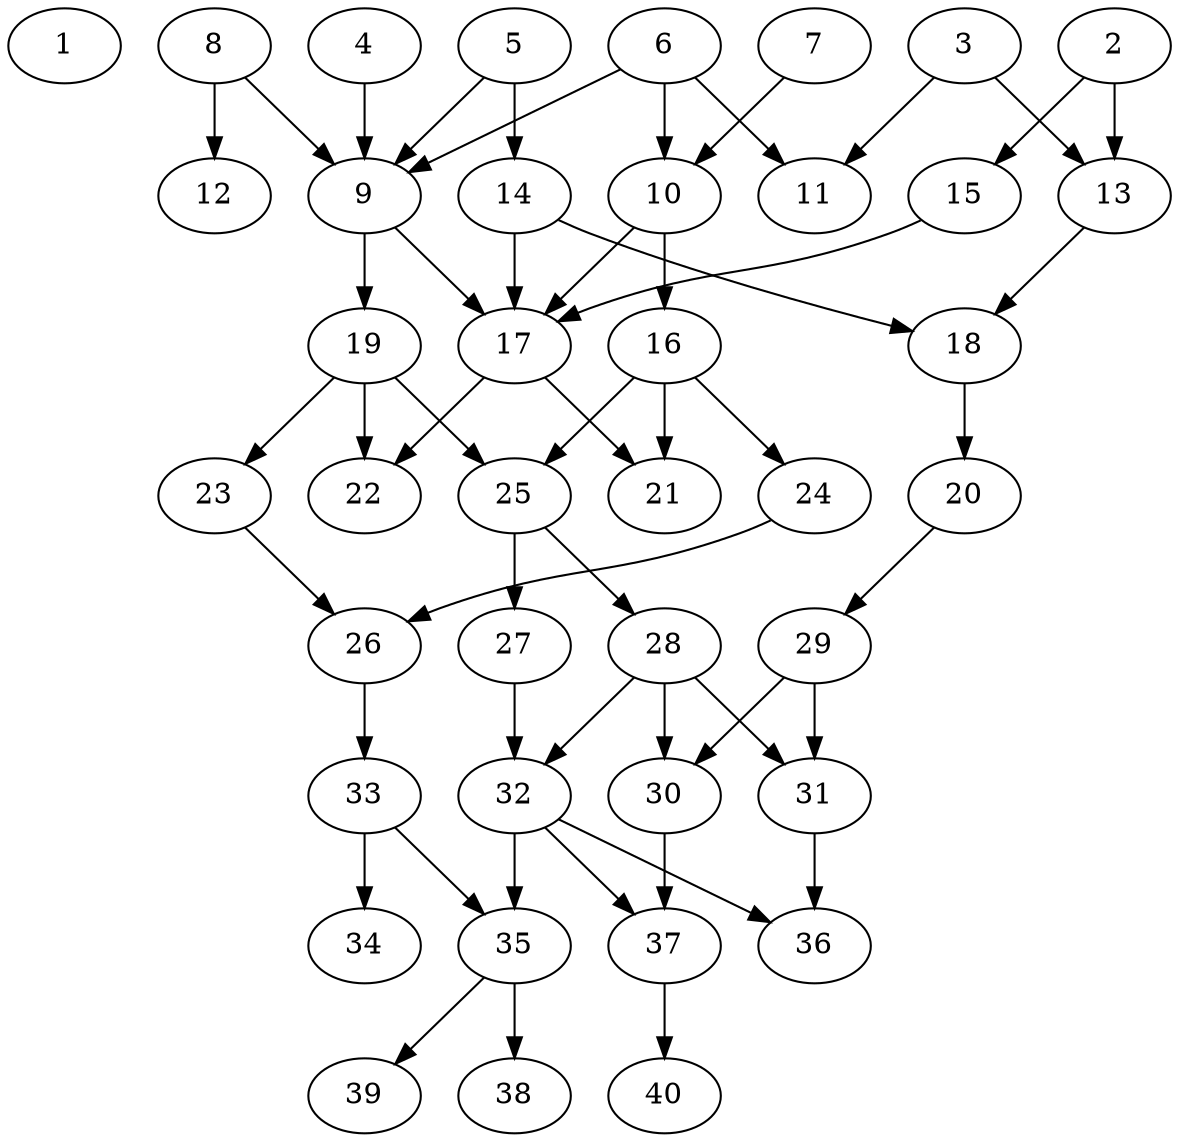 // DAG automatically generated by daggen at Thu Oct  3 14:06:50 2019
// ./daggen --dot -n 40 --ccr 0.5 --fat 0.5 --regular 0.5 --density 0.5 --mindata 5242880 --maxdata 52428800 
digraph G {
  1 [size="19728384", alpha="0.08", expect_size="9864192"] 
  2 [size="34912256", alpha="0.01", expect_size="17456128"] 
  2 -> 13 [size ="17456128"]
  2 -> 15 [size ="17456128"]
  3 [size="52740096", alpha="0.04", expect_size="26370048"] 
  3 -> 11 [size ="26370048"]
  3 -> 13 [size ="26370048"]
  4 [size="60200960", alpha="0.05", expect_size="30100480"] 
  4 -> 9 [size ="30100480"]
  5 [size="85403648", alpha="0.11", expect_size="42701824"] 
  5 -> 9 [size ="42701824"]
  5 -> 14 [size ="42701824"]
  6 [size="22980608", alpha="0.05", expect_size="11490304"] 
  6 -> 9 [size ="11490304"]
  6 -> 10 [size ="11490304"]
  6 -> 11 [size ="11490304"]
  7 [size="39378944", alpha="0.03", expect_size="19689472"] 
  7 -> 10 [size ="19689472"]
  8 [size="29487104", alpha="0.02", expect_size="14743552"] 
  8 -> 9 [size ="14743552"]
  8 -> 12 [size ="14743552"]
  9 [size="96319488", alpha="0.13", expect_size="48159744"] 
  9 -> 17 [size ="48159744"]
  9 -> 19 [size ="48159744"]
  10 [size="22087680", alpha="0.19", expect_size="11043840"] 
  10 -> 16 [size ="11043840"]
  10 -> 17 [size ="11043840"]
  11 [size="65550336", alpha="0.06", expect_size="32775168"] 
  12 [size="103407616", alpha="0.03", expect_size="51703808"] 
  13 [size="12808192", alpha="0.06", expect_size="6404096"] 
  13 -> 18 [size ="6404096"]
  14 [size="31234048", alpha="0.03", expect_size="15617024"] 
  14 -> 17 [size ="15617024"]
  14 -> 18 [size ="15617024"]
  15 [size="54571008", alpha="0.07", expect_size="27285504"] 
  15 -> 17 [size ="27285504"]
  16 [size="104792064", alpha="0.18", expect_size="52396032"] 
  16 -> 21 [size ="52396032"]
  16 -> 24 [size ="52396032"]
  16 -> 25 [size ="52396032"]
  17 [size="31844352", alpha="0.19", expect_size="15922176"] 
  17 -> 21 [size ="15922176"]
  17 -> 22 [size ="15922176"]
  18 [size="44953600", alpha="0.10", expect_size="22476800"] 
  18 -> 20 [size ="22476800"]
  19 [size="52199424", alpha="0.04", expect_size="26099712"] 
  19 -> 22 [size ="26099712"]
  19 -> 23 [size ="26099712"]
  19 -> 25 [size ="26099712"]
  20 [size="19501056", alpha="0.04", expect_size="9750528"] 
  20 -> 29 [size ="9750528"]
  21 [size="14166016", alpha="0.07", expect_size="7083008"] 
  22 [size="40605696", alpha="0.15", expect_size="20302848"] 
  23 [size="56072192", alpha="0.11", expect_size="28036096"] 
  23 -> 26 [size ="28036096"]
  24 [size="86267904", alpha="0.18", expect_size="43133952"] 
  24 -> 26 [size ="43133952"]
  25 [size="99772416", alpha="0.01", expect_size="49886208"] 
  25 -> 27 [size ="49886208"]
  25 -> 28 [size ="49886208"]
  26 [size="39477248", alpha="0.07", expect_size="19738624"] 
  26 -> 33 [size ="19738624"]
  27 [size="28874752", alpha="0.19", expect_size="14437376"] 
  27 -> 32 [size ="14437376"]
  28 [size="23906304", alpha="0.14", expect_size="11953152"] 
  28 -> 30 [size ="11953152"]
  28 -> 31 [size ="11953152"]
  28 -> 32 [size ="11953152"]
  29 [size="69449728", alpha="0.08", expect_size="34724864"] 
  29 -> 30 [size ="34724864"]
  29 -> 31 [size ="34724864"]
  30 [size="88133632", alpha="0.05", expect_size="44066816"] 
  30 -> 37 [size ="44066816"]
  31 [size="14764032", alpha="0.13", expect_size="7382016"] 
  31 -> 36 [size ="7382016"]
  32 [size="47331328", alpha="0.01", expect_size="23665664"] 
  32 -> 35 [size ="23665664"]
  32 -> 36 [size ="23665664"]
  32 -> 37 [size ="23665664"]
  33 [size="21516288", alpha="0.09", expect_size="10758144"] 
  33 -> 34 [size ="10758144"]
  33 -> 35 [size ="10758144"]
  34 [size="73949184", alpha="0.02", expect_size="36974592"] 
  35 [size="65597440", alpha="0.04", expect_size="32798720"] 
  35 -> 38 [size ="32798720"]
  35 -> 39 [size ="32798720"]
  36 [size="71383040", alpha="0.06", expect_size="35691520"] 
  37 [size="103800832", alpha="0.12", expect_size="51900416"] 
  37 -> 40 [size ="51900416"]
  38 [size="97372160", alpha="0.06", expect_size="48686080"] 
  39 [size="71100416", alpha="0.09", expect_size="35550208"] 
  40 [size="16449536", alpha="0.14", expect_size="8224768"] 
}
